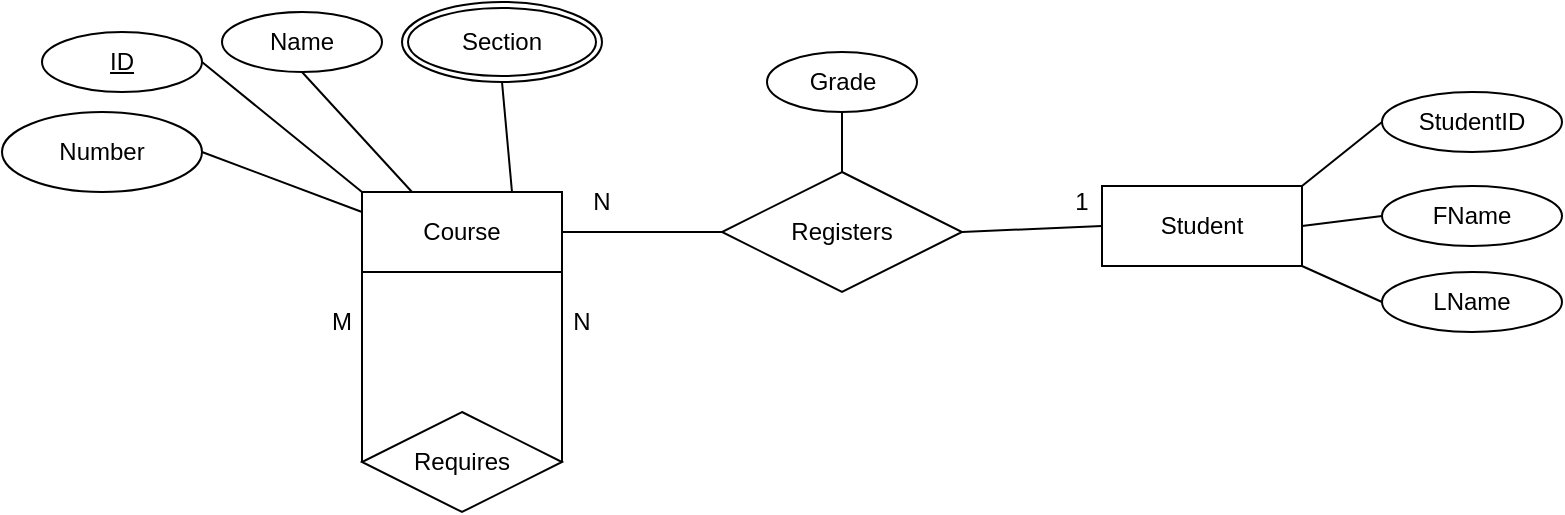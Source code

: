 <mxfile version="20.3.0" type="device"><diagram id="R2lEEEUBdFMjLlhIrx00" name="Page-1"><mxGraphModel dx="1258" dy="770" grid="1" gridSize="10" guides="1" tooltips="1" connect="1" arrows="1" fold="1" page="1" pageScale="1" pageWidth="850" pageHeight="1100" math="0" shadow="0" extFonts="Permanent Marker^https://fonts.googleapis.com/css?family=Permanent+Marker"><root><mxCell id="0"/><mxCell id="1" parent="0"/><mxCell id="8bvy65-ByVcSJMrwECrN-3" value="Course" style="whiteSpace=wrap;html=1;align=center;" vertex="1" parent="1"><mxGeometry x="230" y="165" width="100" height="40" as="geometry"/></mxCell><mxCell id="8bvy65-ByVcSJMrwECrN-4" value="&lt;u&gt;ID&lt;/u&gt;" style="ellipse;whiteSpace=wrap;html=1;align=center;" vertex="1" parent="1"><mxGeometry x="70" y="85" width="80" height="30" as="geometry"/></mxCell><mxCell id="8bvy65-ByVcSJMrwECrN-5" value="Name" style="ellipse;whiteSpace=wrap;html=1;align=center;" vertex="1" parent="1"><mxGeometry x="160" y="75" width="80" height="30" as="geometry"/></mxCell><mxCell id="8bvy65-ByVcSJMrwECrN-6" value="Number" style="ellipse;whiteSpace=wrap;html=1;align=center;" vertex="1" parent="1"><mxGeometry x="50" y="125" width="100" height="40" as="geometry"/></mxCell><mxCell id="8bvy65-ByVcSJMrwECrN-7" value="" style="endArrow=none;html=1;rounded=0;exitX=1;exitY=0.5;exitDx=0;exitDy=0;entryX=0;entryY=0.25;entryDx=0;entryDy=0;" edge="1" parent="1" target="8bvy65-ByVcSJMrwECrN-3"><mxGeometry relative="1" as="geometry"><mxPoint x="150" y="145" as="sourcePoint"/><mxPoint x="190" y="155" as="targetPoint"/></mxGeometry></mxCell><mxCell id="8bvy65-ByVcSJMrwECrN-8" value="" style="endArrow=none;html=1;rounded=0;exitX=0.5;exitY=1;exitDx=0;exitDy=0;entryX=0.25;entryY=0;entryDx=0;entryDy=0;" edge="1" parent="1" source="8bvy65-ByVcSJMrwECrN-5" target="8bvy65-ByVcSJMrwECrN-3"><mxGeometry relative="1" as="geometry"><mxPoint x="160" y="155" as="sourcePoint"/><mxPoint x="200" y="165" as="targetPoint"/></mxGeometry></mxCell><mxCell id="8bvy65-ByVcSJMrwECrN-9" value="" style="endArrow=none;html=1;rounded=0;exitX=1;exitY=0.5;exitDx=0;exitDy=0;entryX=0;entryY=0;entryDx=0;entryDy=0;" edge="1" parent="1" source="8bvy65-ByVcSJMrwECrN-4" target="8bvy65-ByVcSJMrwECrN-3"><mxGeometry relative="1" as="geometry"><mxPoint x="170" y="165" as="sourcePoint"/><mxPoint x="210" y="175" as="targetPoint"/></mxGeometry></mxCell><mxCell id="8bvy65-ByVcSJMrwECrN-10" value="Section" style="ellipse;shape=doubleEllipse;margin=3;whiteSpace=wrap;html=1;align=center;" vertex="1" parent="1"><mxGeometry x="250" y="70" width="100" height="40" as="geometry"/></mxCell><mxCell id="8bvy65-ByVcSJMrwECrN-11" value="Requires" style="shape=rhombus;perimeter=rhombusPerimeter;whiteSpace=wrap;html=1;align=center;" vertex="1" parent="1"><mxGeometry x="230" y="275" width="100" height="50" as="geometry"/></mxCell><mxCell id="8bvy65-ByVcSJMrwECrN-12" value="" style="endArrow=none;html=1;rounded=0;entryX=0;entryY=1;entryDx=0;entryDy=0;exitX=0;exitY=0.5;exitDx=0;exitDy=0;" edge="1" parent="1" source="8bvy65-ByVcSJMrwECrN-11" target="8bvy65-ByVcSJMrwECrN-3"><mxGeometry width="50" height="50" relative="1" as="geometry"><mxPoint x="250" y="325" as="sourcePoint"/><mxPoint x="720" y="405" as="targetPoint"/></mxGeometry></mxCell><mxCell id="8bvy65-ByVcSJMrwECrN-13" value="" style="endArrow=none;html=1;rounded=0;entryX=1;entryY=1;entryDx=0;entryDy=0;exitX=1;exitY=0.5;exitDx=0;exitDy=0;" edge="1" parent="1" source="8bvy65-ByVcSJMrwECrN-11" target="8bvy65-ByVcSJMrwECrN-3"><mxGeometry width="50" height="50" relative="1" as="geometry"><mxPoint x="240" y="310" as="sourcePoint"/><mxPoint x="240" y="215" as="targetPoint"/></mxGeometry></mxCell><mxCell id="8bvy65-ByVcSJMrwECrN-14" value="" style="endArrow=none;html=1;rounded=0;entryX=0.5;entryY=1;entryDx=0;entryDy=0;exitX=0.75;exitY=0;exitDx=0;exitDy=0;" edge="1" parent="1" source="8bvy65-ByVcSJMrwECrN-3" target="8bvy65-ByVcSJMrwECrN-10"><mxGeometry width="50" height="50" relative="1" as="geometry"><mxPoint x="670" y="455" as="sourcePoint"/><mxPoint x="720" y="405" as="targetPoint"/></mxGeometry></mxCell><mxCell id="8bvy65-ByVcSJMrwECrN-15" style="edgeStyle=orthogonalEdgeStyle;rounded=0;orthogonalLoop=1;jettySize=auto;html=1;exitX=0.5;exitY=1;exitDx=0;exitDy=0;" edge="1" parent="1" source="8bvy65-ByVcSJMrwECrN-10" target="8bvy65-ByVcSJMrwECrN-10"><mxGeometry relative="1" as="geometry"/></mxCell><mxCell id="8bvy65-ByVcSJMrwECrN-16" value="M" style="text;html=1;strokeColor=none;fillColor=none;align=center;verticalAlign=middle;whiteSpace=wrap;rounded=0;" vertex="1" parent="1"><mxGeometry x="190" y="215" width="60" height="30" as="geometry"/></mxCell><mxCell id="8bvy65-ByVcSJMrwECrN-17" value="N" style="text;html=1;strokeColor=none;fillColor=none;align=center;verticalAlign=middle;whiteSpace=wrap;rounded=0;" vertex="1" parent="1"><mxGeometry x="310" y="215" width="60" height="30" as="geometry"/></mxCell><mxCell id="8bvy65-ByVcSJMrwECrN-18" value="Student" style="whiteSpace=wrap;html=1;align=center;" vertex="1" parent="1"><mxGeometry x="600" y="162" width="100" height="40" as="geometry"/></mxCell><mxCell id="8bvy65-ByVcSJMrwECrN-19" value="LName" style="ellipse;whiteSpace=wrap;html=1;align=center;" vertex="1" parent="1"><mxGeometry x="740" y="205" width="90" height="30" as="geometry"/></mxCell><mxCell id="8bvy65-ByVcSJMrwECrN-20" value="FName" style="ellipse;whiteSpace=wrap;html=1;align=center;" vertex="1" parent="1"><mxGeometry x="740" y="162" width="90" height="30" as="geometry"/></mxCell><mxCell id="8bvy65-ByVcSJMrwECrN-21" value="StudentID" style="ellipse;whiteSpace=wrap;html=1;align=center;" vertex="1" parent="1"><mxGeometry x="740" y="115" width="90" height="30" as="geometry"/></mxCell><mxCell id="8bvy65-ByVcSJMrwECrN-22" value="" style="endArrow=none;html=1;rounded=0;entryX=0;entryY=0.5;entryDx=0;entryDy=0;exitX=1;exitY=0;exitDx=0;exitDy=0;" edge="1" parent="1" source="8bvy65-ByVcSJMrwECrN-18" target="8bvy65-ByVcSJMrwECrN-21"><mxGeometry width="50" height="50" relative="1" as="geometry"><mxPoint x="470" y="175" as="sourcePoint"/><mxPoint x="520" y="125" as="targetPoint"/></mxGeometry></mxCell><mxCell id="8bvy65-ByVcSJMrwECrN-23" value="" style="endArrow=none;html=1;rounded=0;entryX=0;entryY=0.5;entryDx=0;entryDy=0;exitX=1;exitY=0.5;exitDx=0;exitDy=0;" edge="1" parent="1" source="8bvy65-ByVcSJMrwECrN-18" target="8bvy65-ByVcSJMrwECrN-20"><mxGeometry width="50" height="50" relative="1" as="geometry"><mxPoint x="685" y="172" as="sourcePoint"/><mxPoint x="710.0" y="135" as="targetPoint"/></mxGeometry></mxCell><mxCell id="8bvy65-ByVcSJMrwECrN-24" value="" style="endArrow=none;html=1;rounded=0;entryX=0;entryY=0.5;entryDx=0;entryDy=0;exitX=1;exitY=1;exitDx=0;exitDy=0;" edge="1" parent="1" source="8bvy65-ByVcSJMrwECrN-18" target="8bvy65-ByVcSJMrwECrN-19"><mxGeometry width="50" height="50" relative="1" as="geometry"><mxPoint x="710" y="192" as="sourcePoint"/><mxPoint x="750" y="187" as="targetPoint"/></mxGeometry></mxCell><mxCell id="8bvy65-ByVcSJMrwECrN-25" value="Registers" style="shape=rhombus;perimeter=rhombusPerimeter;whiteSpace=wrap;html=1;align=center;" vertex="1" parent="1"><mxGeometry x="410" y="155" width="120" height="60" as="geometry"/></mxCell><mxCell id="8bvy65-ByVcSJMrwECrN-26" value="" style="endArrow=none;html=1;rounded=0;entryX=0;entryY=0.5;entryDx=0;entryDy=0;exitX=1;exitY=0.5;exitDx=0;exitDy=0;" edge="1" parent="1" source="8bvy65-ByVcSJMrwECrN-25" target="8bvy65-ByVcSJMrwECrN-18"><mxGeometry width="50" height="50" relative="1" as="geometry"><mxPoint x="470" y="175" as="sourcePoint"/><mxPoint x="520" y="125" as="targetPoint"/></mxGeometry></mxCell><mxCell id="8bvy65-ByVcSJMrwECrN-27" value="" style="endArrow=none;html=1;rounded=0;entryX=0;entryY=0.5;entryDx=0;entryDy=0;exitX=1;exitY=0.5;exitDx=0;exitDy=0;" edge="1" parent="1" source="8bvy65-ByVcSJMrwECrN-3" target="8bvy65-ByVcSJMrwECrN-25"><mxGeometry width="50" height="50" relative="1" as="geometry"><mxPoint x="330" y="183.5" as="sourcePoint"/><mxPoint x="400" y="180.5" as="targetPoint"/></mxGeometry></mxCell><mxCell id="8bvy65-ByVcSJMrwECrN-28" value="Grade" style="ellipse;whiteSpace=wrap;html=1;align=center;" vertex="1" parent="1"><mxGeometry x="432.5" y="95" width="75" height="30" as="geometry"/></mxCell><mxCell id="8bvy65-ByVcSJMrwECrN-29" value="" style="endArrow=none;html=1;rounded=0;entryX=0.5;entryY=1;entryDx=0;entryDy=0;exitX=0.5;exitY=0;exitDx=0;exitDy=0;" edge="1" parent="1" source="8bvy65-ByVcSJMrwECrN-25" target="8bvy65-ByVcSJMrwECrN-28"><mxGeometry width="50" height="50" relative="1" as="geometry"><mxPoint x="470" y="129.64" as="sourcePoint"/><mxPoint x="550" y="129.64" as="targetPoint"/></mxGeometry></mxCell><mxCell id="8bvy65-ByVcSJMrwECrN-30" value="1" style="text;html=1;strokeColor=none;fillColor=none;align=center;verticalAlign=middle;whiteSpace=wrap;rounded=0;" vertex="1" parent="1"><mxGeometry x="560" y="155" width="60" height="30" as="geometry"/></mxCell><mxCell id="8bvy65-ByVcSJMrwECrN-31" value="N" style="text;html=1;strokeColor=none;fillColor=none;align=center;verticalAlign=middle;whiteSpace=wrap;rounded=0;" vertex="1" parent="1"><mxGeometry x="320" y="155" width="60" height="30" as="geometry"/></mxCell></root></mxGraphModel></diagram></mxfile>